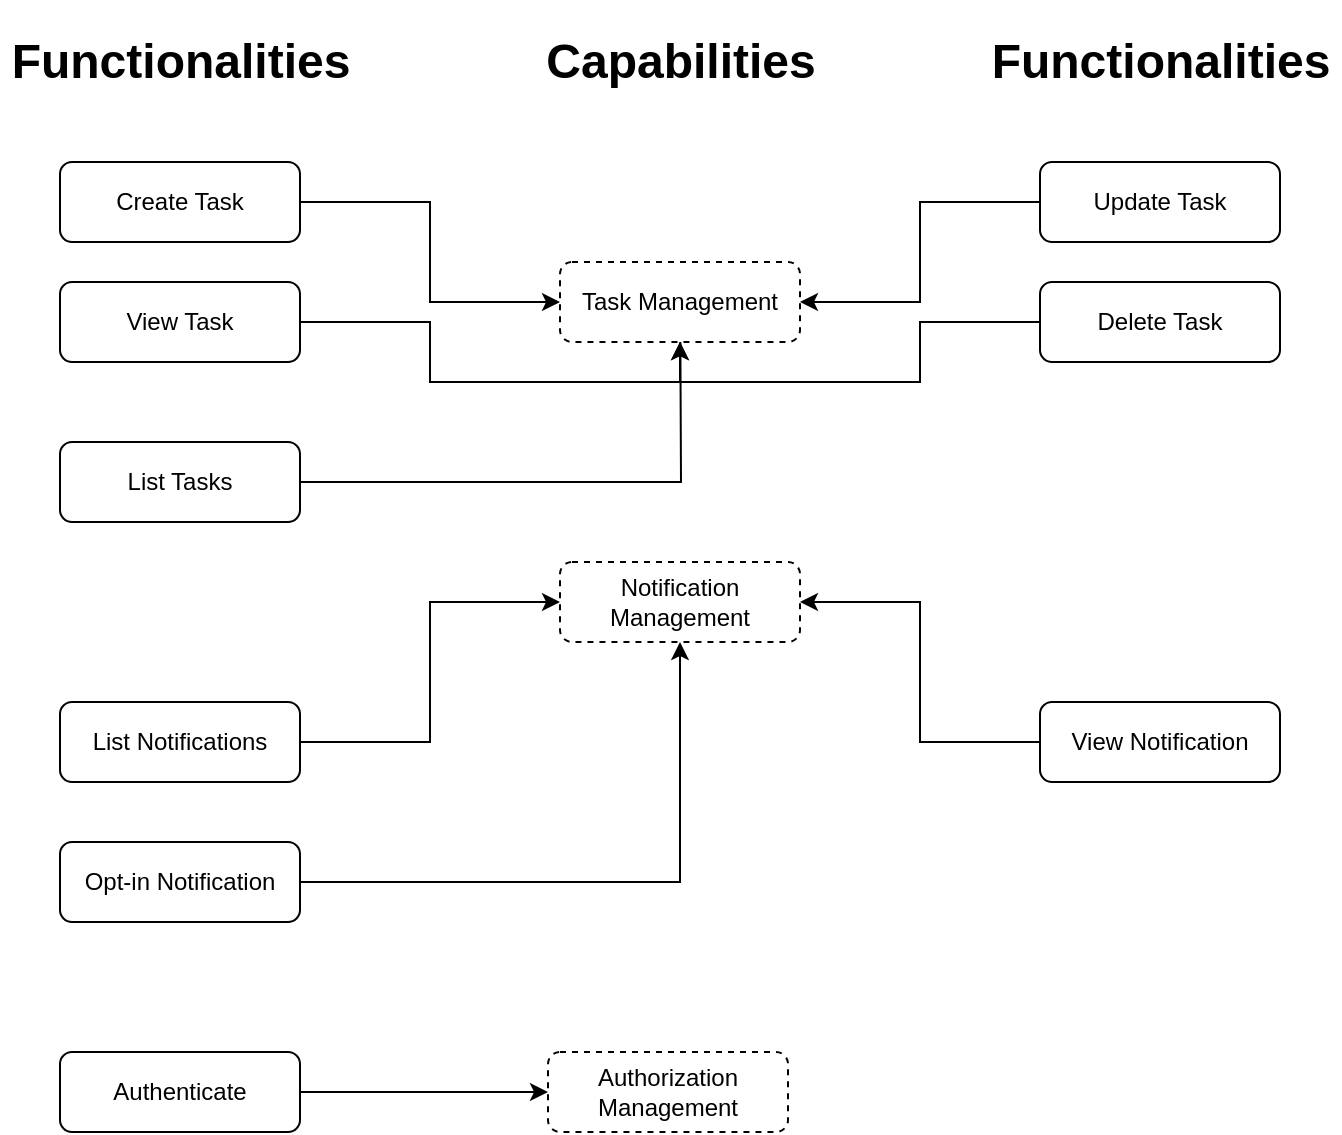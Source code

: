 <mxfile version="14.9.2" type="device"><diagram id="hICDzj8h8iy6Duvq4Lwq" name="Page-1"><mxGraphModel dx="1426" dy="731" grid="1" gridSize="10" guides="1" tooltips="1" connect="1" arrows="1" fold="1" page="1" pageScale="1" pageWidth="827" pageHeight="1169" math="0" shadow="0"><root><mxCell id="0"/><mxCell id="1" parent="0"/><mxCell id="xyUYVN3reWumHC1zzI8p-14" style="edgeStyle=orthogonalEdgeStyle;rounded=0;orthogonalLoop=1;jettySize=auto;html=1;entryX=0;entryY=0.5;entryDx=0;entryDy=0;" edge="1" parent="1" source="xyUYVN3reWumHC1zzI8p-1" target="xyUYVN3reWumHC1zzI8p-13"><mxGeometry relative="1" as="geometry"/></mxCell><mxCell id="xyUYVN3reWumHC1zzI8p-1" value="Create Task" style="rounded=1;whiteSpace=wrap;html=1;" vertex="1" parent="1"><mxGeometry x="50" y="140" width="120" height="40" as="geometry"/></mxCell><mxCell id="xyUYVN3reWumHC1zzI8p-15" style="edgeStyle=orthogonalEdgeStyle;rounded=0;orthogonalLoop=1;jettySize=auto;html=1;entryX=0.5;entryY=1;entryDx=0;entryDy=0;" edge="1" parent="1" source="xyUYVN3reWumHC1zzI8p-2" target="xyUYVN3reWumHC1zzI8p-13"><mxGeometry relative="1" as="geometry"/></mxCell><mxCell id="xyUYVN3reWumHC1zzI8p-2" value="View Task" style="rounded=1;whiteSpace=wrap;html=1;" vertex="1" parent="1"><mxGeometry x="50" y="200" width="120" height="40" as="geometry"/></mxCell><mxCell id="xyUYVN3reWumHC1zzI8p-21" style="edgeStyle=orthogonalEdgeStyle;rounded=0;orthogonalLoop=1;jettySize=auto;html=1;" edge="1" parent="1" source="xyUYVN3reWumHC1zzI8p-5"><mxGeometry relative="1" as="geometry"><mxPoint x="360" y="190" as="targetPoint"/></mxGeometry></mxCell><mxCell id="xyUYVN3reWumHC1zzI8p-5" value="List Tasks" style="rounded=1;whiteSpace=wrap;html=1;" vertex="1" parent="1"><mxGeometry x="50" y="280" width="120" height="40" as="geometry"/></mxCell><mxCell id="xyUYVN3reWumHC1zzI8p-23" style="edgeStyle=orthogonalEdgeStyle;rounded=0;orthogonalLoop=1;jettySize=auto;html=1;entryX=0;entryY=0.5;entryDx=0;entryDy=0;" edge="1" parent="1" source="xyUYVN3reWumHC1zzI8p-6" target="xyUYVN3reWumHC1zzI8p-22"><mxGeometry relative="1" as="geometry"/></mxCell><mxCell id="xyUYVN3reWumHC1zzI8p-6" value="List Notifications" style="rounded=1;whiteSpace=wrap;html=1;" vertex="1" parent="1"><mxGeometry x="50" y="410" width="120" height="40" as="geometry"/></mxCell><mxCell id="xyUYVN3reWumHC1zzI8p-24" style="edgeStyle=orthogonalEdgeStyle;rounded=0;orthogonalLoop=1;jettySize=auto;html=1;entryX=1;entryY=0.5;entryDx=0;entryDy=0;" edge="1" parent="1" source="xyUYVN3reWumHC1zzI8p-7" target="xyUYVN3reWumHC1zzI8p-22"><mxGeometry relative="1" as="geometry"/></mxCell><mxCell id="xyUYVN3reWumHC1zzI8p-7" value="View Notification" style="rounded=1;whiteSpace=wrap;html=1;" vertex="1" parent="1"><mxGeometry x="540" y="410" width="120" height="40" as="geometry"/></mxCell><mxCell id="xyUYVN3reWumHC1zzI8p-27" style="edgeStyle=orthogonalEdgeStyle;rounded=0;orthogonalLoop=1;jettySize=auto;html=1;entryX=0;entryY=0.5;entryDx=0;entryDy=0;" edge="1" parent="1" source="xyUYVN3reWumHC1zzI8p-9" target="xyUYVN3reWumHC1zzI8p-26"><mxGeometry relative="1" as="geometry"/></mxCell><mxCell id="xyUYVN3reWumHC1zzI8p-9" value="Authenticate" style="rounded=1;whiteSpace=wrap;html=1;" vertex="1" parent="1"><mxGeometry x="50" y="585" width="120" height="40" as="geometry"/></mxCell><mxCell id="xyUYVN3reWumHC1zzI8p-10" value="&lt;h1&gt;Functionalities&lt;/h1&gt;" style="text;html=1;align=center;verticalAlign=middle;resizable=0;points=[];autosize=1;strokeColor=none;" vertex="1" parent="1"><mxGeometry x="20" y="65" width="180" height="50" as="geometry"/></mxCell><mxCell id="xyUYVN3reWumHC1zzI8p-11" value="&lt;h1&gt;Capabilities&lt;/h1&gt;" style="text;html=1;align=center;verticalAlign=middle;resizable=0;points=[];autosize=1;strokeColor=none;" vertex="1" parent="1"><mxGeometry x="285" y="65" width="150" height="50" as="geometry"/></mxCell><mxCell id="xyUYVN3reWumHC1zzI8p-13" value="Task Management" style="rounded=1;whiteSpace=wrap;html=1;dashed=1;" vertex="1" parent="1"><mxGeometry x="300" y="190" width="120" height="40" as="geometry"/></mxCell><mxCell id="xyUYVN3reWumHC1zzI8p-16" value="&lt;h1&gt;Functionalities&lt;/h1&gt;" style="text;html=1;align=center;verticalAlign=middle;resizable=0;points=[];autosize=1;strokeColor=none;" vertex="1" parent="1"><mxGeometry x="510" y="65" width="180" height="50" as="geometry"/></mxCell><mxCell id="xyUYVN3reWumHC1zzI8p-19" style="edgeStyle=orthogonalEdgeStyle;rounded=0;orthogonalLoop=1;jettySize=auto;html=1;entryX=1;entryY=0.5;entryDx=0;entryDy=0;" edge="1" parent="1" source="xyUYVN3reWumHC1zzI8p-17" target="xyUYVN3reWumHC1zzI8p-13"><mxGeometry relative="1" as="geometry"/></mxCell><mxCell id="xyUYVN3reWumHC1zzI8p-17" value="Update Task" style="rounded=1;whiteSpace=wrap;html=1;" vertex="1" parent="1"><mxGeometry x="540" y="140" width="120" height="40" as="geometry"/></mxCell><mxCell id="xyUYVN3reWumHC1zzI8p-20" style="edgeStyle=orthogonalEdgeStyle;rounded=0;orthogonalLoop=1;jettySize=auto;html=1;entryX=0.5;entryY=1;entryDx=0;entryDy=0;" edge="1" parent="1" source="xyUYVN3reWumHC1zzI8p-18" target="xyUYVN3reWumHC1zzI8p-13"><mxGeometry relative="1" as="geometry"/></mxCell><mxCell id="xyUYVN3reWumHC1zzI8p-18" value="Delete Task" style="rounded=1;whiteSpace=wrap;html=1;" vertex="1" parent="1"><mxGeometry x="540" y="200" width="120" height="40" as="geometry"/></mxCell><mxCell id="xyUYVN3reWumHC1zzI8p-22" value="Notification Management" style="rounded=1;whiteSpace=wrap;html=1;dashed=1;" vertex="1" parent="1"><mxGeometry x="300" y="340" width="120" height="40" as="geometry"/></mxCell><mxCell id="xyUYVN3reWumHC1zzI8p-26" value="Authorization Management" style="rounded=1;whiteSpace=wrap;html=1;dashed=1;" vertex="1" parent="1"><mxGeometry x="294" y="585" width="120" height="40" as="geometry"/></mxCell><mxCell id="xyUYVN3reWumHC1zzI8p-30" style="edgeStyle=orthogonalEdgeStyle;rounded=0;orthogonalLoop=1;jettySize=auto;html=1;entryX=0.5;entryY=1;entryDx=0;entryDy=0;" edge="1" parent="1" source="xyUYVN3reWumHC1zzI8p-29" target="xyUYVN3reWumHC1zzI8p-22"><mxGeometry relative="1" as="geometry"/></mxCell><mxCell id="xyUYVN3reWumHC1zzI8p-29" value="Opt-in Notification" style="rounded=1;whiteSpace=wrap;html=1;" vertex="1" parent="1"><mxGeometry x="50" y="480" width="120" height="40" as="geometry"/></mxCell></root></mxGraphModel></diagram></mxfile>